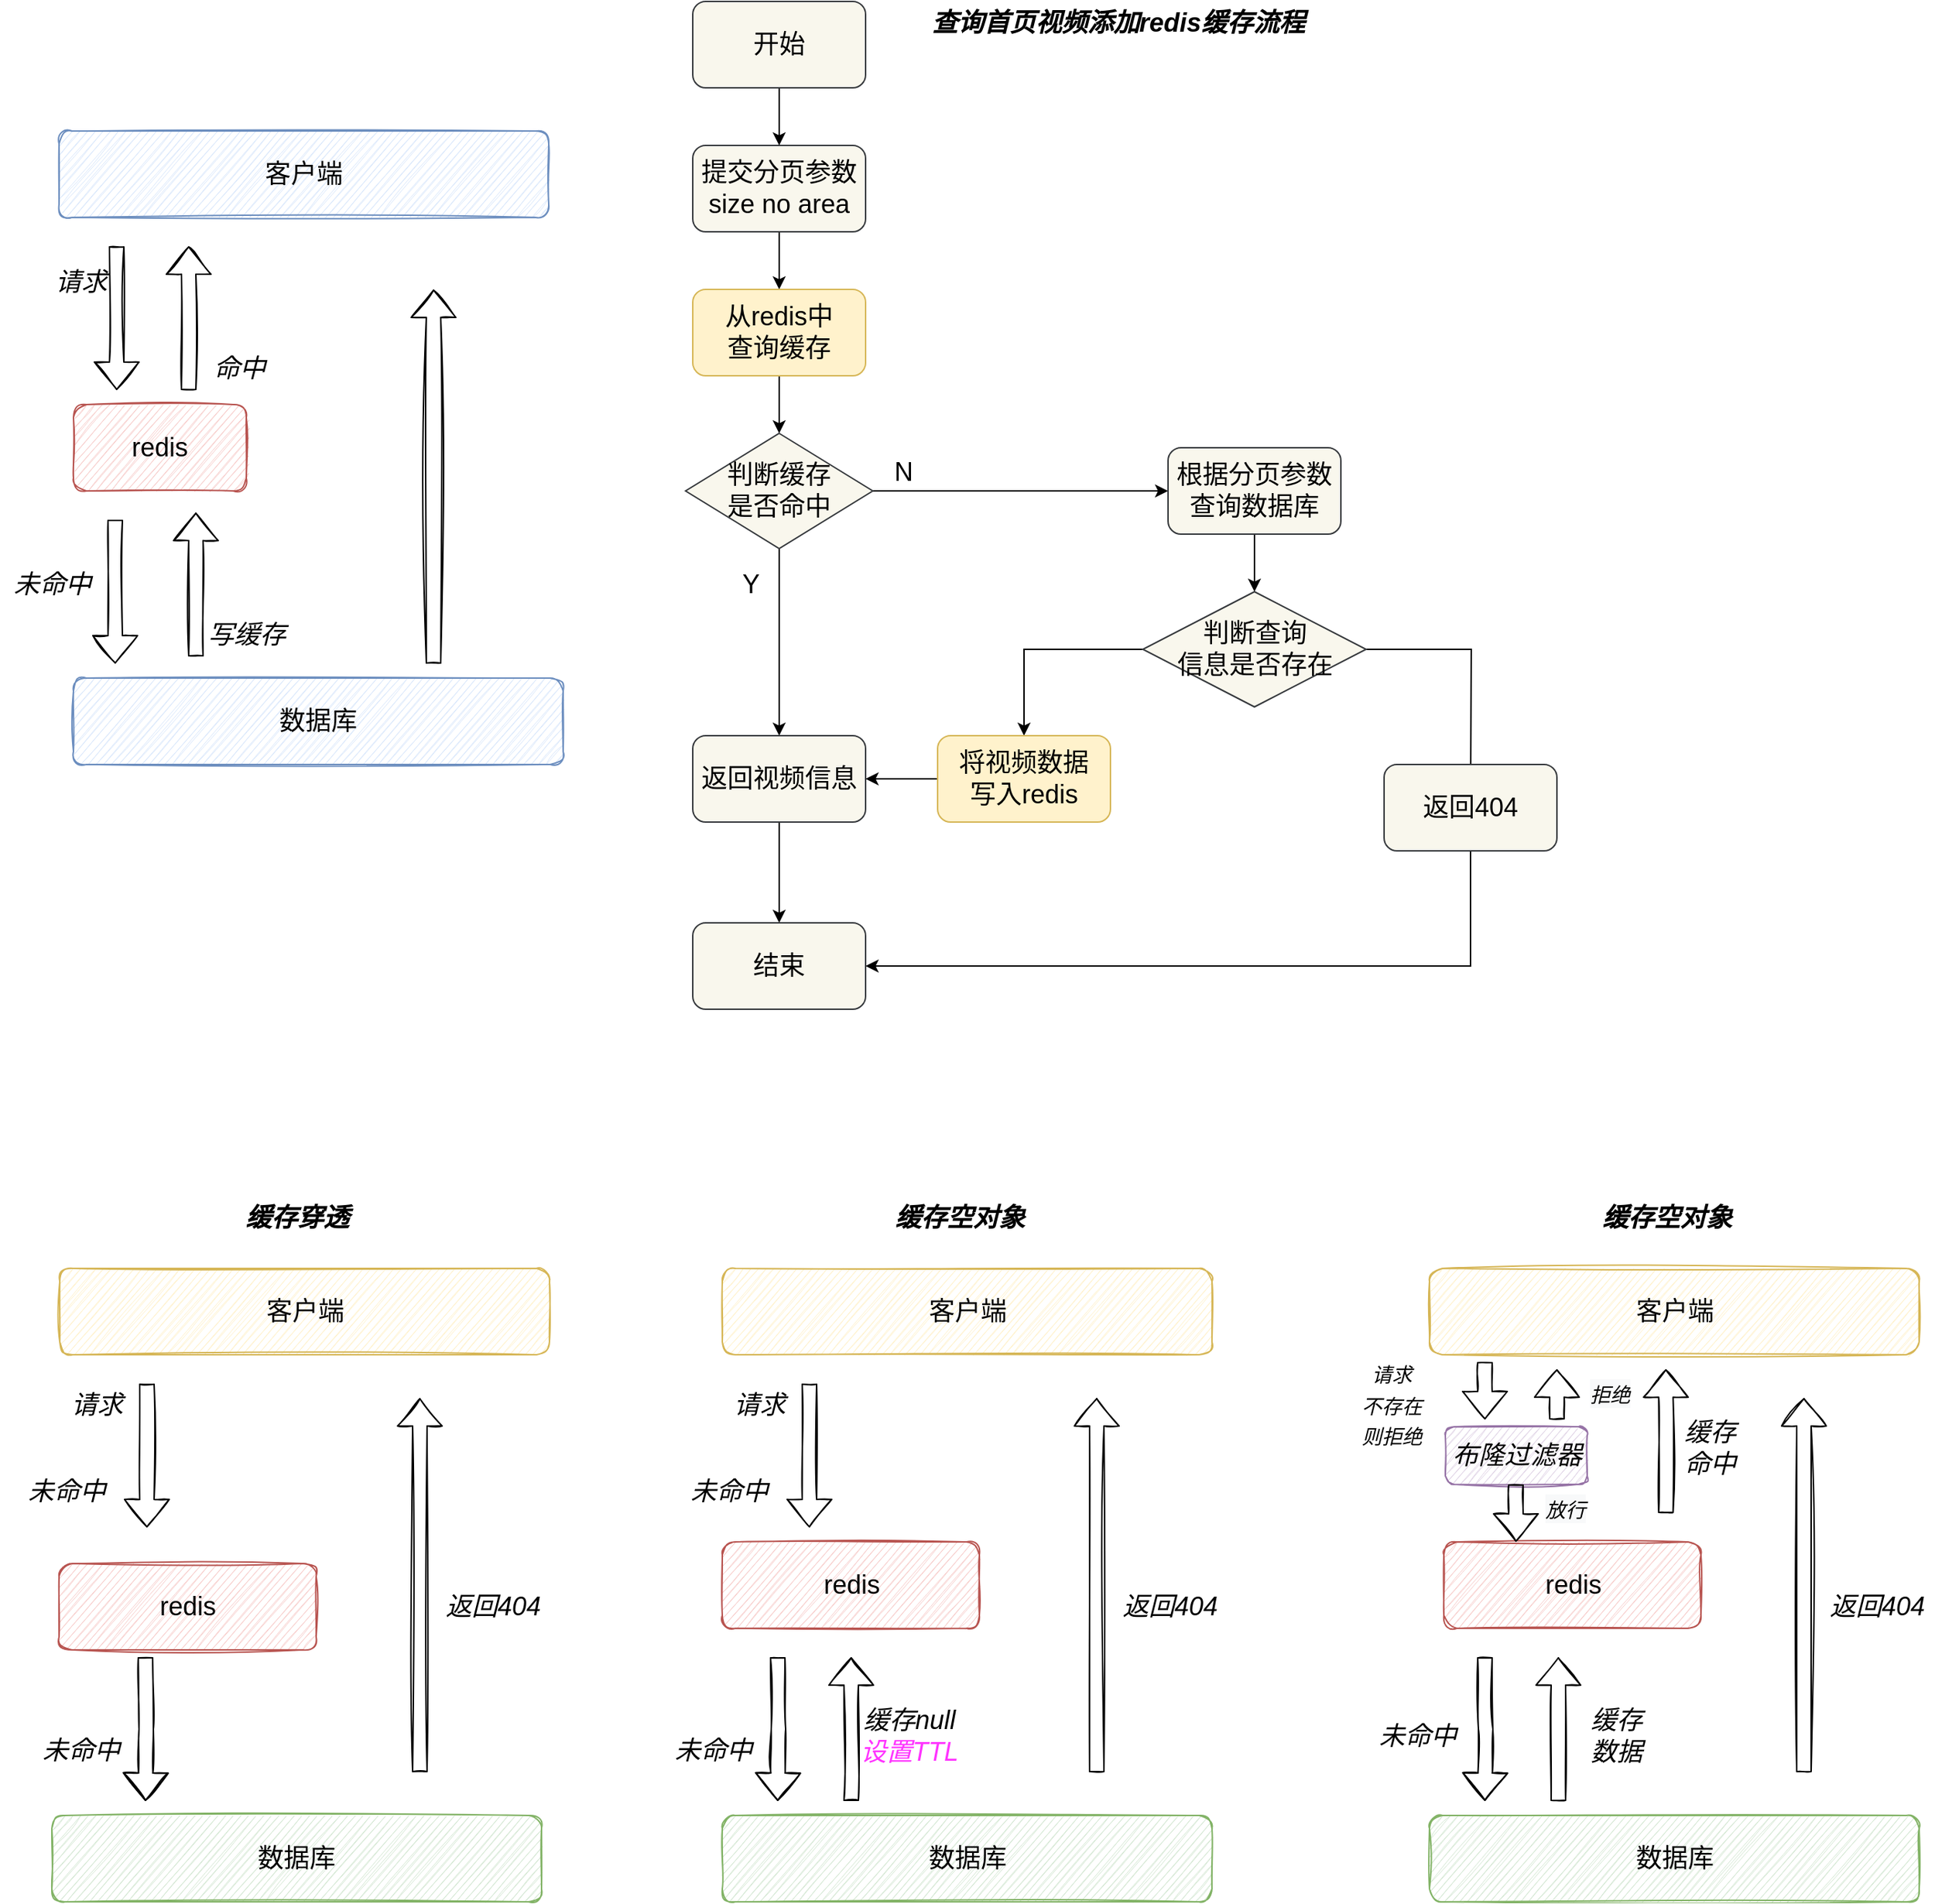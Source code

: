 <mxfile version="20.0.1" type="github">
  <diagram id="TUnOw4-OjzSRCAbL5mTf" name="Page-1">
    <mxGraphModel dx="1422" dy="839" grid="1" gridSize="10" guides="1" tooltips="1" connect="1" arrows="1" fold="1" page="1" pageScale="1" pageWidth="2339" pageHeight="3300" math="0" shadow="0">
      <root>
        <mxCell id="0" />
        <mxCell id="1" parent="0" />
        <mxCell id="n0v-IEttftfymTyLD5pH-8" value="" style="edgeStyle=orthogonalEdgeStyle;rounded=0;orthogonalLoop=1;jettySize=auto;html=1;fontSize=18;" parent="1" source="n0v-IEttftfymTyLD5pH-2" target="n0v-IEttftfymTyLD5pH-5" edge="1">
          <mxGeometry relative="1" as="geometry" />
        </mxCell>
        <mxCell id="n0v-IEttftfymTyLD5pH-2" value="提交分页参数&lt;br&gt;size no area" style="rounded=1;whiteSpace=wrap;html=1;fontSize=18;fillColor=#f9f7ed;strokeColor=#36393d;" parent="1" vertex="1">
          <mxGeometry x="540" y="260" width="120" height="60" as="geometry" />
        </mxCell>
        <mxCell id="n0v-IEttftfymTyLD5pH-4" value="" style="edgeStyle=orthogonalEdgeStyle;rounded=0;orthogonalLoop=1;jettySize=auto;html=1;fontSize=18;" parent="1" source="n0v-IEttftfymTyLD5pH-3" target="n0v-IEttftfymTyLD5pH-2" edge="1">
          <mxGeometry relative="1" as="geometry" />
        </mxCell>
        <mxCell id="n0v-IEttftfymTyLD5pH-3" value="开始" style="rounded=1;whiteSpace=wrap;html=1;fontSize=18;fillColor=#f9f7ed;strokeColor=#36393d;" parent="1" vertex="1">
          <mxGeometry x="540" y="160" width="120" height="60" as="geometry" />
        </mxCell>
        <mxCell id="n0v-IEttftfymTyLD5pH-9" value="" style="edgeStyle=orthogonalEdgeStyle;rounded=0;orthogonalLoop=1;jettySize=auto;html=1;fontSize=18;" parent="1" source="n0v-IEttftfymTyLD5pH-5" target="n0v-IEttftfymTyLD5pH-6" edge="1">
          <mxGeometry relative="1" as="geometry" />
        </mxCell>
        <mxCell id="n0v-IEttftfymTyLD5pH-5" value="从redis中&lt;br&gt;查询缓存" style="rounded=1;whiteSpace=wrap;html=1;fontSize=18;fillColor=#fff2cc;strokeColor=#d6b656;" parent="1" vertex="1">
          <mxGeometry x="540" y="360" width="120" height="60" as="geometry" />
        </mxCell>
        <mxCell id="n0v-IEttftfymTyLD5pH-11" value="" style="edgeStyle=orthogonalEdgeStyle;rounded=0;orthogonalLoop=1;jettySize=auto;html=1;fontSize=18;" parent="1" source="n0v-IEttftfymTyLD5pH-6" target="n0v-IEttftfymTyLD5pH-10" edge="1">
          <mxGeometry relative="1" as="geometry" />
        </mxCell>
        <mxCell id="n0v-IEttftfymTyLD5pH-12" value="Y" style="edgeLabel;html=1;align=center;verticalAlign=middle;resizable=0;points=[];fontSize=18;" parent="n0v-IEttftfymTyLD5pH-11" vertex="1" connectable="0">
          <mxGeometry x="-0.244" y="-1" relative="1" as="geometry">
            <mxPoint x="-19" y="-24" as="offset" />
          </mxGeometry>
        </mxCell>
        <mxCell id="n0v-IEttftfymTyLD5pH-14" value="" style="edgeStyle=orthogonalEdgeStyle;rounded=0;orthogonalLoop=1;jettySize=auto;html=1;fontSize=18;" parent="1" source="n0v-IEttftfymTyLD5pH-6" target="n0v-IEttftfymTyLD5pH-13" edge="1">
          <mxGeometry relative="1" as="geometry" />
        </mxCell>
        <mxCell id="n0v-IEttftfymTyLD5pH-6" value="判断缓存&lt;br&gt;是否命中" style="rhombus;whiteSpace=wrap;html=1;fontSize=18;fillColor=#f9f7ed;strokeColor=#36393d;" parent="1" vertex="1">
          <mxGeometry x="535" y="460" width="130" height="80" as="geometry" />
        </mxCell>
        <mxCell id="n0v-IEttftfymTyLD5pH-19" value="" style="edgeStyle=orthogonalEdgeStyle;rounded=0;orthogonalLoop=1;jettySize=auto;html=1;fontSize=18;" parent="1" source="n0v-IEttftfymTyLD5pH-10" target="n0v-IEttftfymTyLD5pH-18" edge="1">
          <mxGeometry relative="1" as="geometry" />
        </mxCell>
        <mxCell id="n0v-IEttftfymTyLD5pH-10" value="返回视频信息" style="rounded=1;whiteSpace=wrap;html=1;fontSize=18;fillColor=#f9f7ed;strokeColor=#36393d;" parent="1" vertex="1">
          <mxGeometry x="540" y="670" width="120" height="60" as="geometry" />
        </mxCell>
        <mxCell id="n0v-IEttftfymTyLD5pH-17" value="" style="edgeStyle=orthogonalEdgeStyle;rounded=0;orthogonalLoop=1;jettySize=auto;html=1;fontSize=18;" parent="1" source="n0v-IEttftfymTyLD5pH-13" target="n0v-IEttftfymTyLD5pH-16" edge="1">
          <mxGeometry relative="1" as="geometry" />
        </mxCell>
        <mxCell id="n0v-IEttftfymTyLD5pH-13" value="根据分页参数查询数据库" style="rounded=1;whiteSpace=wrap;html=1;fontSize=18;fillColor=#f9f7ed;strokeColor=#36393d;" parent="1" vertex="1">
          <mxGeometry x="870" y="470" width="120" height="60" as="geometry" />
        </mxCell>
        <mxCell id="n0v-IEttftfymTyLD5pH-15" value="N" style="edgeLabel;html=1;align=center;verticalAlign=middle;resizable=0;points=[];fontSize=18;" parent="1" vertex="1" connectable="0">
          <mxGeometry x="690" y="490" as="geometry">
            <mxPoint x="-4" y="-3" as="offset" />
          </mxGeometry>
        </mxCell>
        <mxCell id="n0v-IEttftfymTyLD5pH-20" style="edgeStyle=orthogonalEdgeStyle;rounded=0;orthogonalLoop=1;jettySize=auto;html=1;fontSize=18;" parent="1" source="n0v-IEttftfymTyLD5pH-16" edge="1">
          <mxGeometry relative="1" as="geometry">
            <mxPoint x="1080" y="720" as="targetPoint" />
          </mxGeometry>
        </mxCell>
        <mxCell id="n0v-IEttftfymTyLD5pH-24" style="edgeStyle=orthogonalEdgeStyle;rounded=0;orthogonalLoop=1;jettySize=auto;html=1;entryX=0.5;entryY=0;entryDx=0;entryDy=0;fontSize=18;" parent="1" source="n0v-IEttftfymTyLD5pH-16" target="n0v-IEttftfymTyLD5pH-23" edge="1">
          <mxGeometry relative="1" as="geometry" />
        </mxCell>
        <mxCell id="n0v-IEttftfymTyLD5pH-16" value="判断查询&lt;br&gt;信息是否存在" style="rhombus;whiteSpace=wrap;html=1;fontSize=18;fillColor=#f9f7ed;strokeColor=#36393d;" parent="1" vertex="1">
          <mxGeometry x="852.5" y="570" width="155" height="80" as="geometry" />
        </mxCell>
        <mxCell id="n0v-IEttftfymTyLD5pH-18" value="结束" style="rounded=1;whiteSpace=wrap;html=1;fontSize=18;fillColor=#f9f7ed;strokeColor=#36393d;" parent="1" vertex="1">
          <mxGeometry x="540" y="800" width="120" height="60" as="geometry" />
        </mxCell>
        <mxCell id="n0v-IEttftfymTyLD5pH-22" style="edgeStyle=orthogonalEdgeStyle;rounded=0;orthogonalLoop=1;jettySize=auto;html=1;entryX=1;entryY=0.5;entryDx=0;entryDy=0;fontSize=18;" parent="1" source="n0v-IEttftfymTyLD5pH-21" target="n0v-IEttftfymTyLD5pH-18" edge="1">
          <mxGeometry relative="1" as="geometry">
            <Array as="points">
              <mxPoint x="1080" y="830" />
            </Array>
          </mxGeometry>
        </mxCell>
        <mxCell id="n0v-IEttftfymTyLD5pH-21" value="返回404" style="rounded=1;whiteSpace=wrap;html=1;fontSize=18;fillColor=#f9f7ed;strokeColor=#36393d;" parent="1" vertex="1">
          <mxGeometry x="1020" y="690" width="120" height="60" as="geometry" />
        </mxCell>
        <mxCell id="n0v-IEttftfymTyLD5pH-25" value="" style="edgeStyle=orthogonalEdgeStyle;rounded=0;orthogonalLoop=1;jettySize=auto;html=1;fontSize=18;" parent="1" source="n0v-IEttftfymTyLD5pH-23" target="n0v-IEttftfymTyLD5pH-10" edge="1">
          <mxGeometry relative="1" as="geometry" />
        </mxCell>
        <mxCell id="n0v-IEttftfymTyLD5pH-23" value="将视频数据&lt;br&gt;写入redis" style="rounded=1;whiteSpace=wrap;html=1;fontSize=18;fillColor=#fff2cc;strokeColor=#d6b656;" parent="1" vertex="1">
          <mxGeometry x="710" y="670" width="120" height="60" as="geometry" />
        </mxCell>
        <mxCell id="n0v-IEttftfymTyLD5pH-26" value="&lt;b&gt;&lt;i&gt;查询首页视频添加redis缓存流程&lt;/i&gt;&lt;/b&gt;" style="text;html=1;align=center;verticalAlign=middle;resizable=0;points=[];autosize=1;strokeColor=none;fillColor=none;fontSize=18;" parent="1" vertex="1">
          <mxGeometry x="700" y="160" width="270" height="30" as="geometry" />
        </mxCell>
        <mxCell id="n0v-IEttftfymTyLD5pH-27" value="客户端" style="rounded=1;whiteSpace=wrap;html=1;fontSize=18;sketch=1;fillColor=#dae8fc;strokeColor=#6c8ebf;" parent="1" vertex="1">
          <mxGeometry x="100" y="250" width="340" height="60" as="geometry" />
        </mxCell>
        <mxCell id="n0v-IEttftfymTyLD5pH-29" value="数据库" style="rounded=1;whiteSpace=wrap;html=1;fontSize=18;sketch=1;fillColor=#dae8fc;strokeColor=#6c8ebf;" parent="1" vertex="1">
          <mxGeometry x="110" y="630" width="340" height="60" as="geometry" />
        </mxCell>
        <mxCell id="n0v-IEttftfymTyLD5pH-30" value="redis" style="rounded=1;whiteSpace=wrap;html=1;sketch=1;fontSize=18;fillColor=#f8cecc;strokeColor=#b85450;" parent="1" vertex="1">
          <mxGeometry x="110" y="440" width="120" height="60" as="geometry" />
        </mxCell>
        <mxCell id="n0v-IEttftfymTyLD5pH-31" value="" style="shape=flexArrow;endArrow=classic;html=1;rounded=0;fontSize=18;sketch=1;" parent="1" edge="1">
          <mxGeometry width="50" height="50" relative="1" as="geometry">
            <mxPoint x="140" y="330" as="sourcePoint" />
            <mxPoint x="140" y="430" as="targetPoint" />
          </mxGeometry>
        </mxCell>
        <mxCell id="n0v-IEttftfymTyLD5pH-32" value="" style="shape=flexArrow;endArrow=classic;html=1;rounded=0;fontSize=18;sketch=1;" parent="1" edge="1">
          <mxGeometry width="50" height="50" relative="1" as="geometry">
            <mxPoint x="190" y="430" as="sourcePoint" />
            <mxPoint x="190" y="330" as="targetPoint" />
          </mxGeometry>
        </mxCell>
        <mxCell id="n0v-IEttftfymTyLD5pH-33" value="" style="shape=flexArrow;endArrow=classic;html=1;rounded=0;fontSize=18;sketch=1;" parent="1" edge="1">
          <mxGeometry width="50" height="50" relative="1" as="geometry">
            <mxPoint x="139" y="520" as="sourcePoint" />
            <mxPoint x="139" y="620" as="targetPoint" />
          </mxGeometry>
        </mxCell>
        <mxCell id="n0v-IEttftfymTyLD5pH-34" value="" style="shape=flexArrow;endArrow=classic;html=1;rounded=0;fontSize=18;sketch=1;" parent="1" edge="1">
          <mxGeometry width="50" height="50" relative="1" as="geometry">
            <mxPoint x="360" y="620" as="sourcePoint" />
            <mxPoint x="360" y="360" as="targetPoint" />
          </mxGeometry>
        </mxCell>
        <mxCell id="n0v-IEttftfymTyLD5pH-35" value="&lt;i&gt;请求&lt;/i&gt;" style="text;html=1;align=center;verticalAlign=middle;resizable=0;points=[];autosize=1;strokeColor=none;fillColor=none;fontSize=18;sketch=0;" parent="1" vertex="1">
          <mxGeometry x="90" y="340" width="50" height="30" as="geometry" />
        </mxCell>
        <mxCell id="n0v-IEttftfymTyLD5pH-36" value="&lt;i&gt;命中&lt;/i&gt;" style="text;html=1;align=center;verticalAlign=middle;resizable=0;points=[];autosize=1;strokeColor=none;fillColor=none;fontSize=18;sketch=0;" parent="1" vertex="1">
          <mxGeometry x="200" y="400" width="50" height="30" as="geometry" />
        </mxCell>
        <mxCell id="n0v-IEttftfymTyLD5pH-37" value="&lt;i&gt;未命中&lt;/i&gt;" style="text;html=1;align=center;verticalAlign=middle;resizable=0;points=[];autosize=1;strokeColor=none;fillColor=none;fontSize=18;sketch=0;" parent="1" vertex="1">
          <mxGeometry x="59.5" y="550" width="70" height="30" as="geometry" />
        </mxCell>
        <mxCell id="n0v-IEttftfymTyLD5pH-38" value="" style="shape=flexArrow;endArrow=classic;html=1;rounded=0;fontSize=18;sketch=1;" parent="1" edge="1">
          <mxGeometry width="50" height="50" relative="1" as="geometry">
            <mxPoint x="195" y="615" as="sourcePoint" />
            <mxPoint x="195" y="515" as="targetPoint" />
          </mxGeometry>
        </mxCell>
        <mxCell id="n0v-IEttftfymTyLD5pH-39" value="&lt;i&gt;写缓存&lt;/i&gt;" style="text;html=1;align=center;verticalAlign=middle;resizable=0;points=[];autosize=1;strokeColor=none;fillColor=none;fontSize=18;sketch=0;" parent="1" vertex="1">
          <mxGeometry x="195" y="585" width="70" height="30" as="geometry" />
        </mxCell>
        <mxCell id="hhesN13eDC3Sof1Lqxhy-1" value="客户端" style="rounded=1;whiteSpace=wrap;html=1;fontSize=18;sketch=1;fillColor=#fff2cc;strokeColor=#d6b656;" vertex="1" parent="1">
          <mxGeometry x="100.5" y="1040" width="340" height="60" as="geometry" />
        </mxCell>
        <mxCell id="hhesN13eDC3Sof1Lqxhy-2" value="数据库" style="rounded=1;whiteSpace=wrap;html=1;fontSize=18;sketch=1;fillColor=#d5e8d4;strokeColor=#82b366;" vertex="1" parent="1">
          <mxGeometry x="95" y="1420" width="340" height="60" as="geometry" />
        </mxCell>
        <mxCell id="hhesN13eDC3Sof1Lqxhy-4" value="" style="shape=flexArrow;endArrow=classic;html=1;rounded=0;fontSize=18;sketch=1;" edge="1" parent="1">
          <mxGeometry width="50" height="50" relative="1" as="geometry">
            <mxPoint x="161" y="1120" as="sourcePoint" />
            <mxPoint x="161" y="1220" as="targetPoint" />
          </mxGeometry>
        </mxCell>
        <mxCell id="hhesN13eDC3Sof1Lqxhy-6" value="" style="shape=flexArrow;endArrow=classic;html=1;rounded=0;fontSize=18;sketch=1;" edge="1" parent="1">
          <mxGeometry width="50" height="50" relative="1" as="geometry">
            <mxPoint x="160" y="1310" as="sourcePoint" />
            <mxPoint x="160" y="1410" as="targetPoint" />
            <Array as="points">
              <mxPoint x="160.5" y="1360" />
            </Array>
          </mxGeometry>
        </mxCell>
        <mxCell id="hhesN13eDC3Sof1Lqxhy-7" value="" style="shape=flexArrow;endArrow=classic;html=1;rounded=0;fontSize=18;sketch=1;" edge="1" parent="1">
          <mxGeometry width="50" height="50" relative="1" as="geometry">
            <mxPoint x="350.5" y="1390" as="sourcePoint" />
            <mxPoint x="350.5" y="1130" as="targetPoint" />
          </mxGeometry>
        </mxCell>
        <mxCell id="hhesN13eDC3Sof1Lqxhy-8" value="&lt;i&gt;请求&lt;/i&gt;" style="text;html=1;align=center;verticalAlign=middle;resizable=0;points=[];autosize=1;strokeColor=none;fillColor=none;fontSize=18;sketch=0;" vertex="1" parent="1">
          <mxGeometry x="100.5" y="1120" width="50" height="30" as="geometry" />
        </mxCell>
        <mxCell id="hhesN13eDC3Sof1Lqxhy-10" value="&lt;i&gt;未命中&lt;/i&gt;" style="text;html=1;align=center;verticalAlign=middle;resizable=0;points=[];autosize=1;strokeColor=none;fillColor=none;fontSize=18;sketch=0;" vertex="1" parent="1">
          <mxGeometry x="80" y="1360" width="70" height="30" as="geometry" />
        </mxCell>
        <mxCell id="hhesN13eDC3Sof1Lqxhy-14" value="&lt;i&gt;未命中&lt;/i&gt;" style="text;html=1;align=center;verticalAlign=middle;resizable=0;points=[];autosize=1;strokeColor=none;fillColor=none;fontSize=18;sketch=0;" vertex="1" parent="1">
          <mxGeometry x="70" y="1180" width="70" height="30" as="geometry" />
        </mxCell>
        <mxCell id="hhesN13eDC3Sof1Lqxhy-16" value="&lt;i&gt;返回404&lt;/i&gt;" style="text;html=1;align=center;verticalAlign=middle;resizable=0;points=[];autosize=1;strokeColor=none;fillColor=none;fontSize=18;sketch=0;" vertex="1" parent="1">
          <mxGeometry x="360.5" y="1260" width="80" height="30" as="geometry" />
        </mxCell>
        <mxCell id="hhesN13eDC3Sof1Lqxhy-17" value="客户端" style="rounded=1;whiteSpace=wrap;html=1;fontSize=18;sketch=1;fillColor=#fff2cc;strokeColor=#d6b656;" vertex="1" parent="1">
          <mxGeometry x="560.5" y="1040" width="340" height="60" as="geometry" />
        </mxCell>
        <mxCell id="hhesN13eDC3Sof1Lqxhy-18" value="数据库" style="rounded=1;whiteSpace=wrap;html=1;fontSize=18;sketch=1;fillColor=#d5e8d4;strokeColor=#82b366;" vertex="1" parent="1">
          <mxGeometry x="560.5" y="1420" width="340" height="60" as="geometry" />
        </mxCell>
        <mxCell id="hhesN13eDC3Sof1Lqxhy-20" value="" style="shape=flexArrow;endArrow=classic;html=1;rounded=0;fontSize=18;sketch=1;" edge="1" parent="1">
          <mxGeometry width="50" height="50" relative="1" as="geometry">
            <mxPoint x="621" y="1120" as="sourcePoint" />
            <mxPoint x="621" y="1220" as="targetPoint" />
          </mxGeometry>
        </mxCell>
        <mxCell id="hhesN13eDC3Sof1Lqxhy-21" value="" style="shape=flexArrow;endArrow=classic;html=1;rounded=0;fontSize=18;sketch=1;" edge="1" parent="1">
          <mxGeometry width="50" height="50" relative="1" as="geometry">
            <mxPoint x="599" y="1310" as="sourcePoint" />
            <mxPoint x="599" y="1410" as="targetPoint" />
            <Array as="points">
              <mxPoint x="599.5" y="1360" />
            </Array>
          </mxGeometry>
        </mxCell>
        <mxCell id="hhesN13eDC3Sof1Lqxhy-22" value="" style="shape=flexArrow;endArrow=classic;html=1;rounded=0;fontSize=18;sketch=1;" edge="1" parent="1">
          <mxGeometry width="50" height="50" relative="1" as="geometry">
            <mxPoint x="820.5" y="1390" as="sourcePoint" />
            <mxPoint x="820.5" y="1130" as="targetPoint" />
          </mxGeometry>
        </mxCell>
        <mxCell id="hhesN13eDC3Sof1Lqxhy-23" value="&lt;i&gt;请求&lt;/i&gt;" style="text;html=1;align=center;verticalAlign=middle;resizable=0;points=[];autosize=1;strokeColor=none;fillColor=none;fontSize=18;sketch=0;" vertex="1" parent="1">
          <mxGeometry x="560.5" y="1120" width="50" height="30" as="geometry" />
        </mxCell>
        <mxCell id="hhesN13eDC3Sof1Lqxhy-24" value="&lt;i&gt;未命中&lt;/i&gt;" style="text;html=1;align=center;verticalAlign=middle;resizable=0;points=[];autosize=1;strokeColor=none;fillColor=none;fontSize=18;sketch=0;" vertex="1" parent="1">
          <mxGeometry x="519" y="1360" width="70" height="30" as="geometry" />
        </mxCell>
        <mxCell id="hhesN13eDC3Sof1Lqxhy-25" value="&lt;i&gt;未命中&lt;/i&gt;" style="text;html=1;align=center;verticalAlign=middle;resizable=0;points=[];autosize=1;strokeColor=none;fillColor=none;fontSize=18;sketch=0;" vertex="1" parent="1">
          <mxGeometry x="530" y="1180" width="70" height="30" as="geometry" />
        </mxCell>
        <mxCell id="hhesN13eDC3Sof1Lqxhy-26" value="&lt;i&gt;返回404&lt;/i&gt;" style="text;html=1;align=center;verticalAlign=middle;resizable=0;points=[];autosize=1;strokeColor=none;fillColor=none;fontSize=18;sketch=0;" vertex="1" parent="1">
          <mxGeometry x="830.5" y="1260" width="80" height="30" as="geometry" />
        </mxCell>
        <mxCell id="hhesN13eDC3Sof1Lqxhy-27" value="&lt;i&gt;&lt;b&gt;缓存穿透&lt;/b&gt;&lt;/i&gt;" style="text;html=1;align=center;verticalAlign=middle;resizable=0;points=[];autosize=1;strokeColor=none;fillColor=none;fontSize=18;sketch=0;" vertex="1" parent="1">
          <mxGeometry x="220" y="990" width="90" height="30" as="geometry" />
        </mxCell>
        <mxCell id="hhesN13eDC3Sof1Lqxhy-28" value="&lt;i&gt;&lt;b&gt;缓存空对象&lt;/b&gt;&lt;/i&gt;" style="text;html=1;align=center;verticalAlign=middle;resizable=0;points=[];autosize=1;strokeColor=none;fillColor=none;fontSize=18;sketch=0;" vertex="1" parent="1">
          <mxGeometry x="670" y="990" width="110" height="30" as="geometry" />
        </mxCell>
        <mxCell id="hhesN13eDC3Sof1Lqxhy-29" value="" style="shape=flexArrow;endArrow=classic;html=1;rounded=0;fontSize=18;sketch=1;" edge="1" parent="1">
          <mxGeometry width="50" height="50" relative="1" as="geometry">
            <mxPoint x="650" y="1410" as="sourcePoint" />
            <mxPoint x="650" y="1310" as="targetPoint" />
          </mxGeometry>
        </mxCell>
        <mxCell id="hhesN13eDC3Sof1Lqxhy-30" value="&lt;i&gt;缓存null&lt;br&gt;&lt;font color=&quot;#ff33ff&quot;&gt;设置TTL&lt;/font&gt;&lt;br&gt;&lt;/i&gt;" style="text;html=1;align=center;verticalAlign=middle;resizable=0;points=[];autosize=1;strokeColor=none;fillColor=none;fontSize=18;sketch=0;" vertex="1" parent="1">
          <mxGeometry x="650" y="1340" width="80" height="50" as="geometry" />
        </mxCell>
        <mxCell id="hhesN13eDC3Sof1Lqxhy-31" value="客户端" style="rounded=1;whiteSpace=wrap;html=1;fontSize=18;sketch=1;fillColor=#fff2cc;strokeColor=#d6b656;" vertex="1" parent="1">
          <mxGeometry x="1051.5" y="1040" width="340" height="60" as="geometry" />
        </mxCell>
        <mxCell id="hhesN13eDC3Sof1Lqxhy-32" value="数据库" style="rounded=1;whiteSpace=wrap;html=1;fontSize=18;sketch=1;fillColor=#d5e8d4;strokeColor=#82b366;" vertex="1" parent="1">
          <mxGeometry x="1051.5" y="1420" width="340" height="60" as="geometry" />
        </mxCell>
        <mxCell id="hhesN13eDC3Sof1Lqxhy-33" value="redis" style="rounded=1;whiteSpace=wrap;html=1;sketch=1;fontSize=18;fillColor=#f8cecc;strokeColor=#b85450;" vertex="1" parent="1">
          <mxGeometry x="1061.5" y="1230" width="178.5" height="60" as="geometry" />
        </mxCell>
        <mxCell id="hhesN13eDC3Sof1Lqxhy-34" value="" style="shape=flexArrow;endArrow=classic;html=1;rounded=0;fontSize=18;sketch=1;" edge="1" parent="1">
          <mxGeometry width="50" height="50" relative="1" as="geometry">
            <mxPoint x="1090" y="1105" as="sourcePoint" />
            <mxPoint x="1090" y="1145" as="targetPoint" />
          </mxGeometry>
        </mxCell>
        <mxCell id="hhesN13eDC3Sof1Lqxhy-35" value="" style="shape=flexArrow;endArrow=classic;html=1;rounded=0;fontSize=18;sketch=1;" edge="1" parent="1">
          <mxGeometry width="50" height="50" relative="1" as="geometry">
            <mxPoint x="1090" y="1310" as="sourcePoint" />
            <mxPoint x="1090" y="1410" as="targetPoint" />
            <Array as="points">
              <mxPoint x="1090.5" y="1360" />
            </Array>
          </mxGeometry>
        </mxCell>
        <mxCell id="hhesN13eDC3Sof1Lqxhy-36" value="" style="shape=flexArrow;endArrow=classic;html=1;rounded=0;fontSize=18;sketch=1;" edge="1" parent="1">
          <mxGeometry width="50" height="50" relative="1" as="geometry">
            <mxPoint x="1311.5" y="1390" as="sourcePoint" />
            <mxPoint x="1311.5" y="1130" as="targetPoint" />
          </mxGeometry>
        </mxCell>
        <mxCell id="hhesN13eDC3Sof1Lqxhy-37" value="&lt;i&gt;&lt;font style=&quot;font-size: 14px;&quot;&gt;请求&lt;br&gt;不存在&lt;br&gt;则拒绝&lt;/font&gt;&lt;br&gt;&lt;/i&gt;" style="text;html=1;align=center;verticalAlign=middle;resizable=0;points=[];autosize=1;strokeColor=none;fillColor=none;fontSize=18;sketch=0;" vertex="1" parent="1">
          <mxGeometry x="995" y="1100" width="60" height="70" as="geometry" />
        </mxCell>
        <mxCell id="hhesN13eDC3Sof1Lqxhy-38" value="&lt;i&gt;未命中&lt;/i&gt;" style="text;html=1;align=center;verticalAlign=middle;resizable=0;points=[];autosize=1;strokeColor=none;fillColor=none;fontSize=18;sketch=0;" vertex="1" parent="1">
          <mxGeometry x="1007.5" y="1350" width="70" height="30" as="geometry" />
        </mxCell>
        <mxCell id="hhesN13eDC3Sof1Lqxhy-40" value="&lt;i&gt;返回404&lt;/i&gt;" style="text;html=1;align=center;verticalAlign=middle;resizable=0;points=[];autosize=1;strokeColor=none;fillColor=none;fontSize=18;sketch=0;" vertex="1" parent="1">
          <mxGeometry x="1321.5" y="1260" width="80" height="30" as="geometry" />
        </mxCell>
        <mxCell id="hhesN13eDC3Sof1Lqxhy-41" value="&lt;i&gt;&lt;b&gt;缓存空对象&lt;/b&gt;&lt;/i&gt;" style="text;html=1;align=center;verticalAlign=middle;resizable=0;points=[];autosize=1;strokeColor=none;fillColor=none;fontSize=18;sketch=0;" vertex="1" parent="1">
          <mxGeometry x="1161" y="990" width="110" height="30" as="geometry" />
        </mxCell>
        <mxCell id="hhesN13eDC3Sof1Lqxhy-42" value="" style="shape=flexArrow;endArrow=classic;html=1;rounded=0;fontSize=18;sketch=1;" edge="1" parent="1">
          <mxGeometry width="50" height="50" relative="1" as="geometry">
            <mxPoint x="1141" y="1410" as="sourcePoint" />
            <mxPoint x="1141" y="1310" as="targetPoint" />
          </mxGeometry>
        </mxCell>
        <mxCell id="hhesN13eDC3Sof1Lqxhy-43" value="&lt;i&gt;缓存&lt;br&gt;数据&lt;br&gt;&lt;/i&gt;" style="text;html=1;align=center;verticalAlign=middle;resizable=0;points=[];autosize=1;strokeColor=none;fillColor=none;fontSize=18;sketch=0;" vertex="1" parent="1">
          <mxGeometry x="1156" y="1340" width="50" height="50" as="geometry" />
        </mxCell>
        <mxCell id="hhesN13eDC3Sof1Lqxhy-44" value="&lt;i&gt;布隆过滤器&lt;/i&gt;" style="rounded=1;whiteSpace=wrap;html=1;sketch=1;fontSize=18;fillColor=#e1d5e7;strokeColor=#9673a6;" vertex="1" parent="1">
          <mxGeometry x="1062.5" y="1150" width="98.5" height="40" as="geometry" />
        </mxCell>
        <mxCell id="hhesN13eDC3Sof1Lqxhy-45" value="" style="shape=flexArrow;endArrow=classic;html=1;rounded=0;fontSize=18;sketch=1;" edge="1" parent="1">
          <mxGeometry width="50" height="50" relative="1" as="geometry">
            <mxPoint x="1140" y="1145" as="sourcePoint" />
            <mxPoint x="1140" y="1110" as="targetPoint" />
          </mxGeometry>
        </mxCell>
        <mxCell id="hhesN13eDC3Sof1Lqxhy-46" value="&lt;i style=&quot;color: rgb(0, 0, 0); font-family: Helvetica; font-size: 18px; font-variant-ligatures: normal; font-variant-caps: normal; font-weight: 400; letter-spacing: normal; orphans: 2; text-align: center; text-indent: 0px; text-transform: none; widows: 2; word-spacing: 0px; -webkit-text-stroke-width: 0px; background-color: rgb(248, 249, 250); text-decoration-thickness: initial; text-decoration-style: initial; text-decoration-color: initial;&quot;&gt;&lt;font style=&quot;font-size: 14px;&quot;&gt;拒绝&lt;/font&gt;&lt;/i&gt;" style="text;whiteSpace=wrap;html=1;fontSize=14;fontColor=#FF33FF;" vertex="1" parent="1">
          <mxGeometry x="1161" y="1110" width="40" height="30" as="geometry" />
        </mxCell>
        <mxCell id="hhesN13eDC3Sof1Lqxhy-47" value="" style="shape=flexArrow;endArrow=classic;html=1;rounded=0;fontSize=18;sketch=1;" edge="1" parent="1">
          <mxGeometry width="50" height="50" relative="1" as="geometry">
            <mxPoint x="1111.51" y="1190" as="sourcePoint" />
            <mxPoint x="1111.51" y="1230" as="targetPoint" />
          </mxGeometry>
        </mxCell>
        <mxCell id="hhesN13eDC3Sof1Lqxhy-48" value="&lt;i style=&quot;color: rgb(0, 0, 0); font-family: Helvetica; font-size: 18px; font-variant-ligatures: normal; font-variant-caps: normal; font-weight: 400; letter-spacing: normal; orphans: 2; text-align: center; text-indent: 0px; text-transform: none; widows: 2; word-spacing: 0px; -webkit-text-stroke-width: 0px; background-color: rgb(248, 249, 250); text-decoration-thickness: initial; text-decoration-style: initial; text-decoration-color: initial;&quot;&gt;&lt;font style=&quot;font-size: 14px;&quot;&gt;放行&lt;/font&gt;&lt;/i&gt;" style="text;whiteSpace=wrap;html=1;fontSize=14;fontColor=#FF33FF;" vertex="1" parent="1">
          <mxGeometry x="1130" y="1190" width="40" height="30" as="geometry" />
        </mxCell>
        <mxCell id="hhesN13eDC3Sof1Lqxhy-49" value="" style="shape=flexArrow;endArrow=classic;html=1;rounded=0;fontSize=18;sketch=1;" edge="1" parent="1">
          <mxGeometry width="50" height="50" relative="1" as="geometry">
            <mxPoint x="1215.66" y="1210.0" as="sourcePoint" />
            <mxPoint x="1215.66" y="1110.0" as="targetPoint" />
          </mxGeometry>
        </mxCell>
        <mxCell id="hhesN13eDC3Sof1Lqxhy-50" value="&lt;i&gt;缓存&lt;br&gt;命中&lt;br&gt;&lt;/i&gt;" style="text;html=1;align=center;verticalAlign=middle;resizable=0;points=[];autosize=1;strokeColor=none;fillColor=none;fontSize=18;sketch=0;" vertex="1" parent="1">
          <mxGeometry x="1221" y="1140" width="50" height="50" as="geometry" />
        </mxCell>
        <mxCell id="hhesN13eDC3Sof1Lqxhy-51" value="redis" style="rounded=1;whiteSpace=wrap;html=1;sketch=1;fontSize=18;fillColor=#f8cecc;strokeColor=#b85450;" vertex="1" parent="1">
          <mxGeometry x="560.5" y="1230" width="178.5" height="60" as="geometry" />
        </mxCell>
        <mxCell id="hhesN13eDC3Sof1Lqxhy-52" value="redis" style="rounded=1;whiteSpace=wrap;html=1;sketch=1;fontSize=18;fillColor=#f8cecc;strokeColor=#b85450;" vertex="1" parent="1">
          <mxGeometry x="100" y="1245" width="178.5" height="60" as="geometry" />
        </mxCell>
      </root>
    </mxGraphModel>
  </diagram>
</mxfile>
